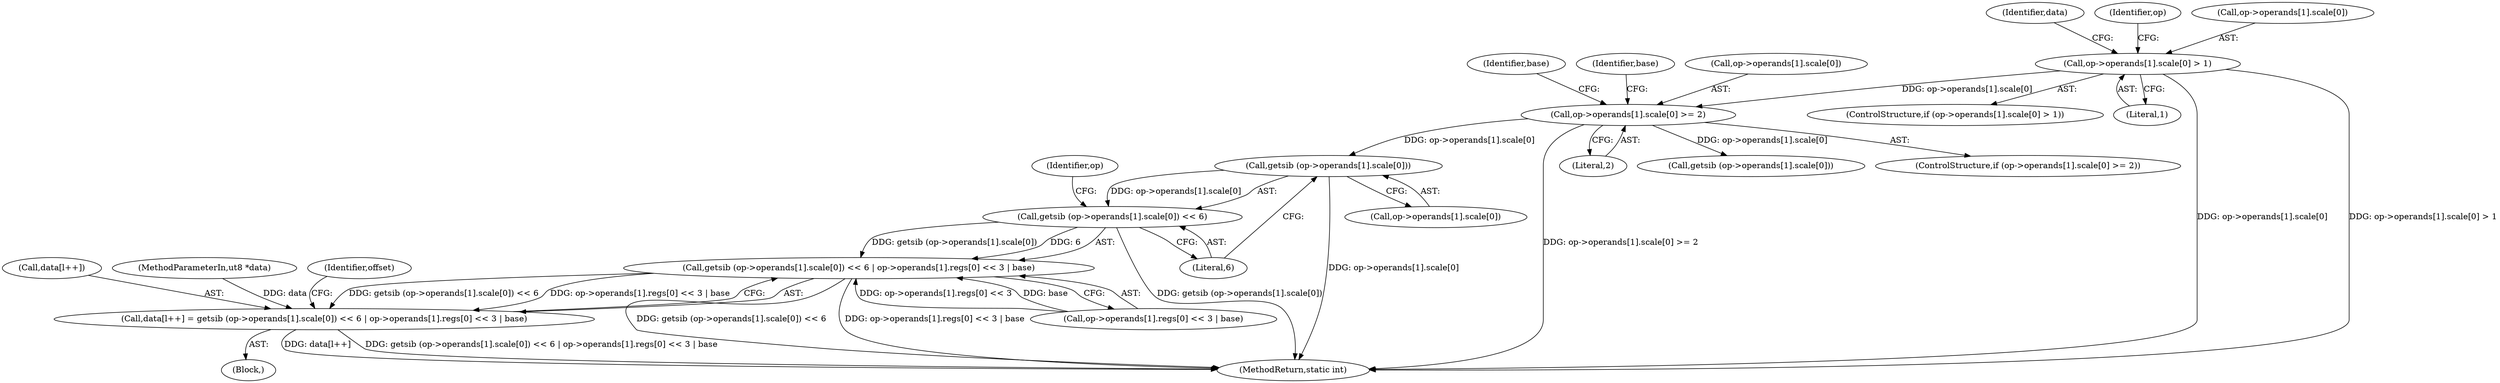 digraph "0_radare2_f17bfd9f1da05f30f23a4dd05e9d2363e1406948@API" {
"1002687" [label="(Call,getsib (op->operands[1].scale[0]))"];
"1002662" [label="(Call,op->operands[1].scale[0] >= 2)"];
"1002633" [label="(Call,op->operands[1].scale[0] > 1)"];
"1002686" [label="(Call,getsib (op->operands[1].scale[0]) << 6)"];
"1002685" [label="(Call,getsib (op->operands[1].scale[0]) << 6 | op->operands[1].regs[0] << 3 | base)"];
"1002680" [label="(Call,data[l++] = getsib (op->operands[1].scale[0]) << 6 | op->operands[1].regs[0] << 3 | base)"];
"1002681" [label="(Call,data[l++])"];
"1002663" [label="(Call,op->operands[1].scale[0])"];
"1002687" [label="(Call,getsib (op->operands[1].scale[0]))"];
"1002704" [label="(Identifier,op)"];
"1002672" [label="(Literal,2)"];
"1002679" [label="(Block,)"];
"1000104" [label="(MethodParameterIn,ut8 *data)"];
"1002647" [label="(Identifier,data)"];
"1002698" [label="(Call,op->operands[1].regs[0] << 3 | base)"];
"1002633" [label="(Call,op->operands[1].scale[0] > 1)"];
"1002783" [label="(Identifier,op)"];
"1002686" [label="(Call,getsib (op->operands[1].scale[0]) << 6)"];
"1002688" [label="(Call,op->operands[1].scale[0])"];
"1002675" [label="(Identifier,base)"];
"1003220" [label="(MethodReturn,static int)"];
"1002678" [label="(Identifier,base)"];
"1002662" [label="(Call,op->operands[1].scale[0] >= 2)"];
"1002720" [label="(Call,getsib (op->operands[1].scale[0]))"];
"1002632" [label="(ControlStructure,if (op->operands[1].scale[0] > 1))"];
"1002685" [label="(Call,getsib (op->operands[1].scale[0]) << 6 | op->operands[1].regs[0] << 3 | base)"];
"1002634" [label="(Call,op->operands[1].scale[0])"];
"1002661" [label="(ControlStructure,if (op->operands[1].scale[0] >= 2))"];
"1002697" [label="(Literal,6)"];
"1002680" [label="(Call,data[l++] = getsib (op->operands[1].scale[0]) << 6 | op->operands[1].regs[0] << 3 | base)"];
"1002742" [label="(Identifier,offset)"];
"1002643" [label="(Literal,1)"];
"1002687" -> "1002686"  [label="AST: "];
"1002687" -> "1002688"  [label="CFG: "];
"1002688" -> "1002687"  [label="AST: "];
"1002697" -> "1002687"  [label="CFG: "];
"1002687" -> "1003220"  [label="DDG: op->operands[1].scale[0]"];
"1002687" -> "1002686"  [label="DDG: op->operands[1].scale[0]"];
"1002662" -> "1002687"  [label="DDG: op->operands[1].scale[0]"];
"1002662" -> "1002661"  [label="AST: "];
"1002662" -> "1002672"  [label="CFG: "];
"1002663" -> "1002662"  [label="AST: "];
"1002672" -> "1002662"  [label="AST: "];
"1002675" -> "1002662"  [label="CFG: "];
"1002678" -> "1002662"  [label="CFG: "];
"1002662" -> "1003220"  [label="DDG: op->operands[1].scale[0] >= 2"];
"1002633" -> "1002662"  [label="DDG: op->operands[1].scale[0]"];
"1002662" -> "1002720"  [label="DDG: op->operands[1].scale[0]"];
"1002633" -> "1002632"  [label="AST: "];
"1002633" -> "1002643"  [label="CFG: "];
"1002634" -> "1002633"  [label="AST: "];
"1002643" -> "1002633"  [label="AST: "];
"1002647" -> "1002633"  [label="CFG: "];
"1002783" -> "1002633"  [label="CFG: "];
"1002633" -> "1003220"  [label="DDG: op->operands[1].scale[0]"];
"1002633" -> "1003220"  [label="DDG: op->operands[1].scale[0] > 1"];
"1002686" -> "1002685"  [label="AST: "];
"1002686" -> "1002697"  [label="CFG: "];
"1002697" -> "1002686"  [label="AST: "];
"1002704" -> "1002686"  [label="CFG: "];
"1002686" -> "1003220"  [label="DDG: getsib (op->operands[1].scale[0])"];
"1002686" -> "1002685"  [label="DDG: getsib (op->operands[1].scale[0])"];
"1002686" -> "1002685"  [label="DDG: 6"];
"1002685" -> "1002680"  [label="AST: "];
"1002685" -> "1002698"  [label="CFG: "];
"1002698" -> "1002685"  [label="AST: "];
"1002680" -> "1002685"  [label="CFG: "];
"1002685" -> "1003220"  [label="DDG: getsib (op->operands[1].scale[0]) << 6"];
"1002685" -> "1003220"  [label="DDG: op->operands[1].regs[0] << 3 | base"];
"1002685" -> "1002680"  [label="DDG: getsib (op->operands[1].scale[0]) << 6"];
"1002685" -> "1002680"  [label="DDG: op->operands[1].regs[0] << 3 | base"];
"1002698" -> "1002685"  [label="DDG: op->operands[1].regs[0] << 3"];
"1002698" -> "1002685"  [label="DDG: base"];
"1002680" -> "1002679"  [label="AST: "];
"1002681" -> "1002680"  [label="AST: "];
"1002742" -> "1002680"  [label="CFG: "];
"1002680" -> "1003220"  [label="DDG: getsib (op->operands[1].scale[0]) << 6 | op->operands[1].regs[0] << 3 | base"];
"1002680" -> "1003220"  [label="DDG: data[l++]"];
"1000104" -> "1002680"  [label="DDG: data"];
}

